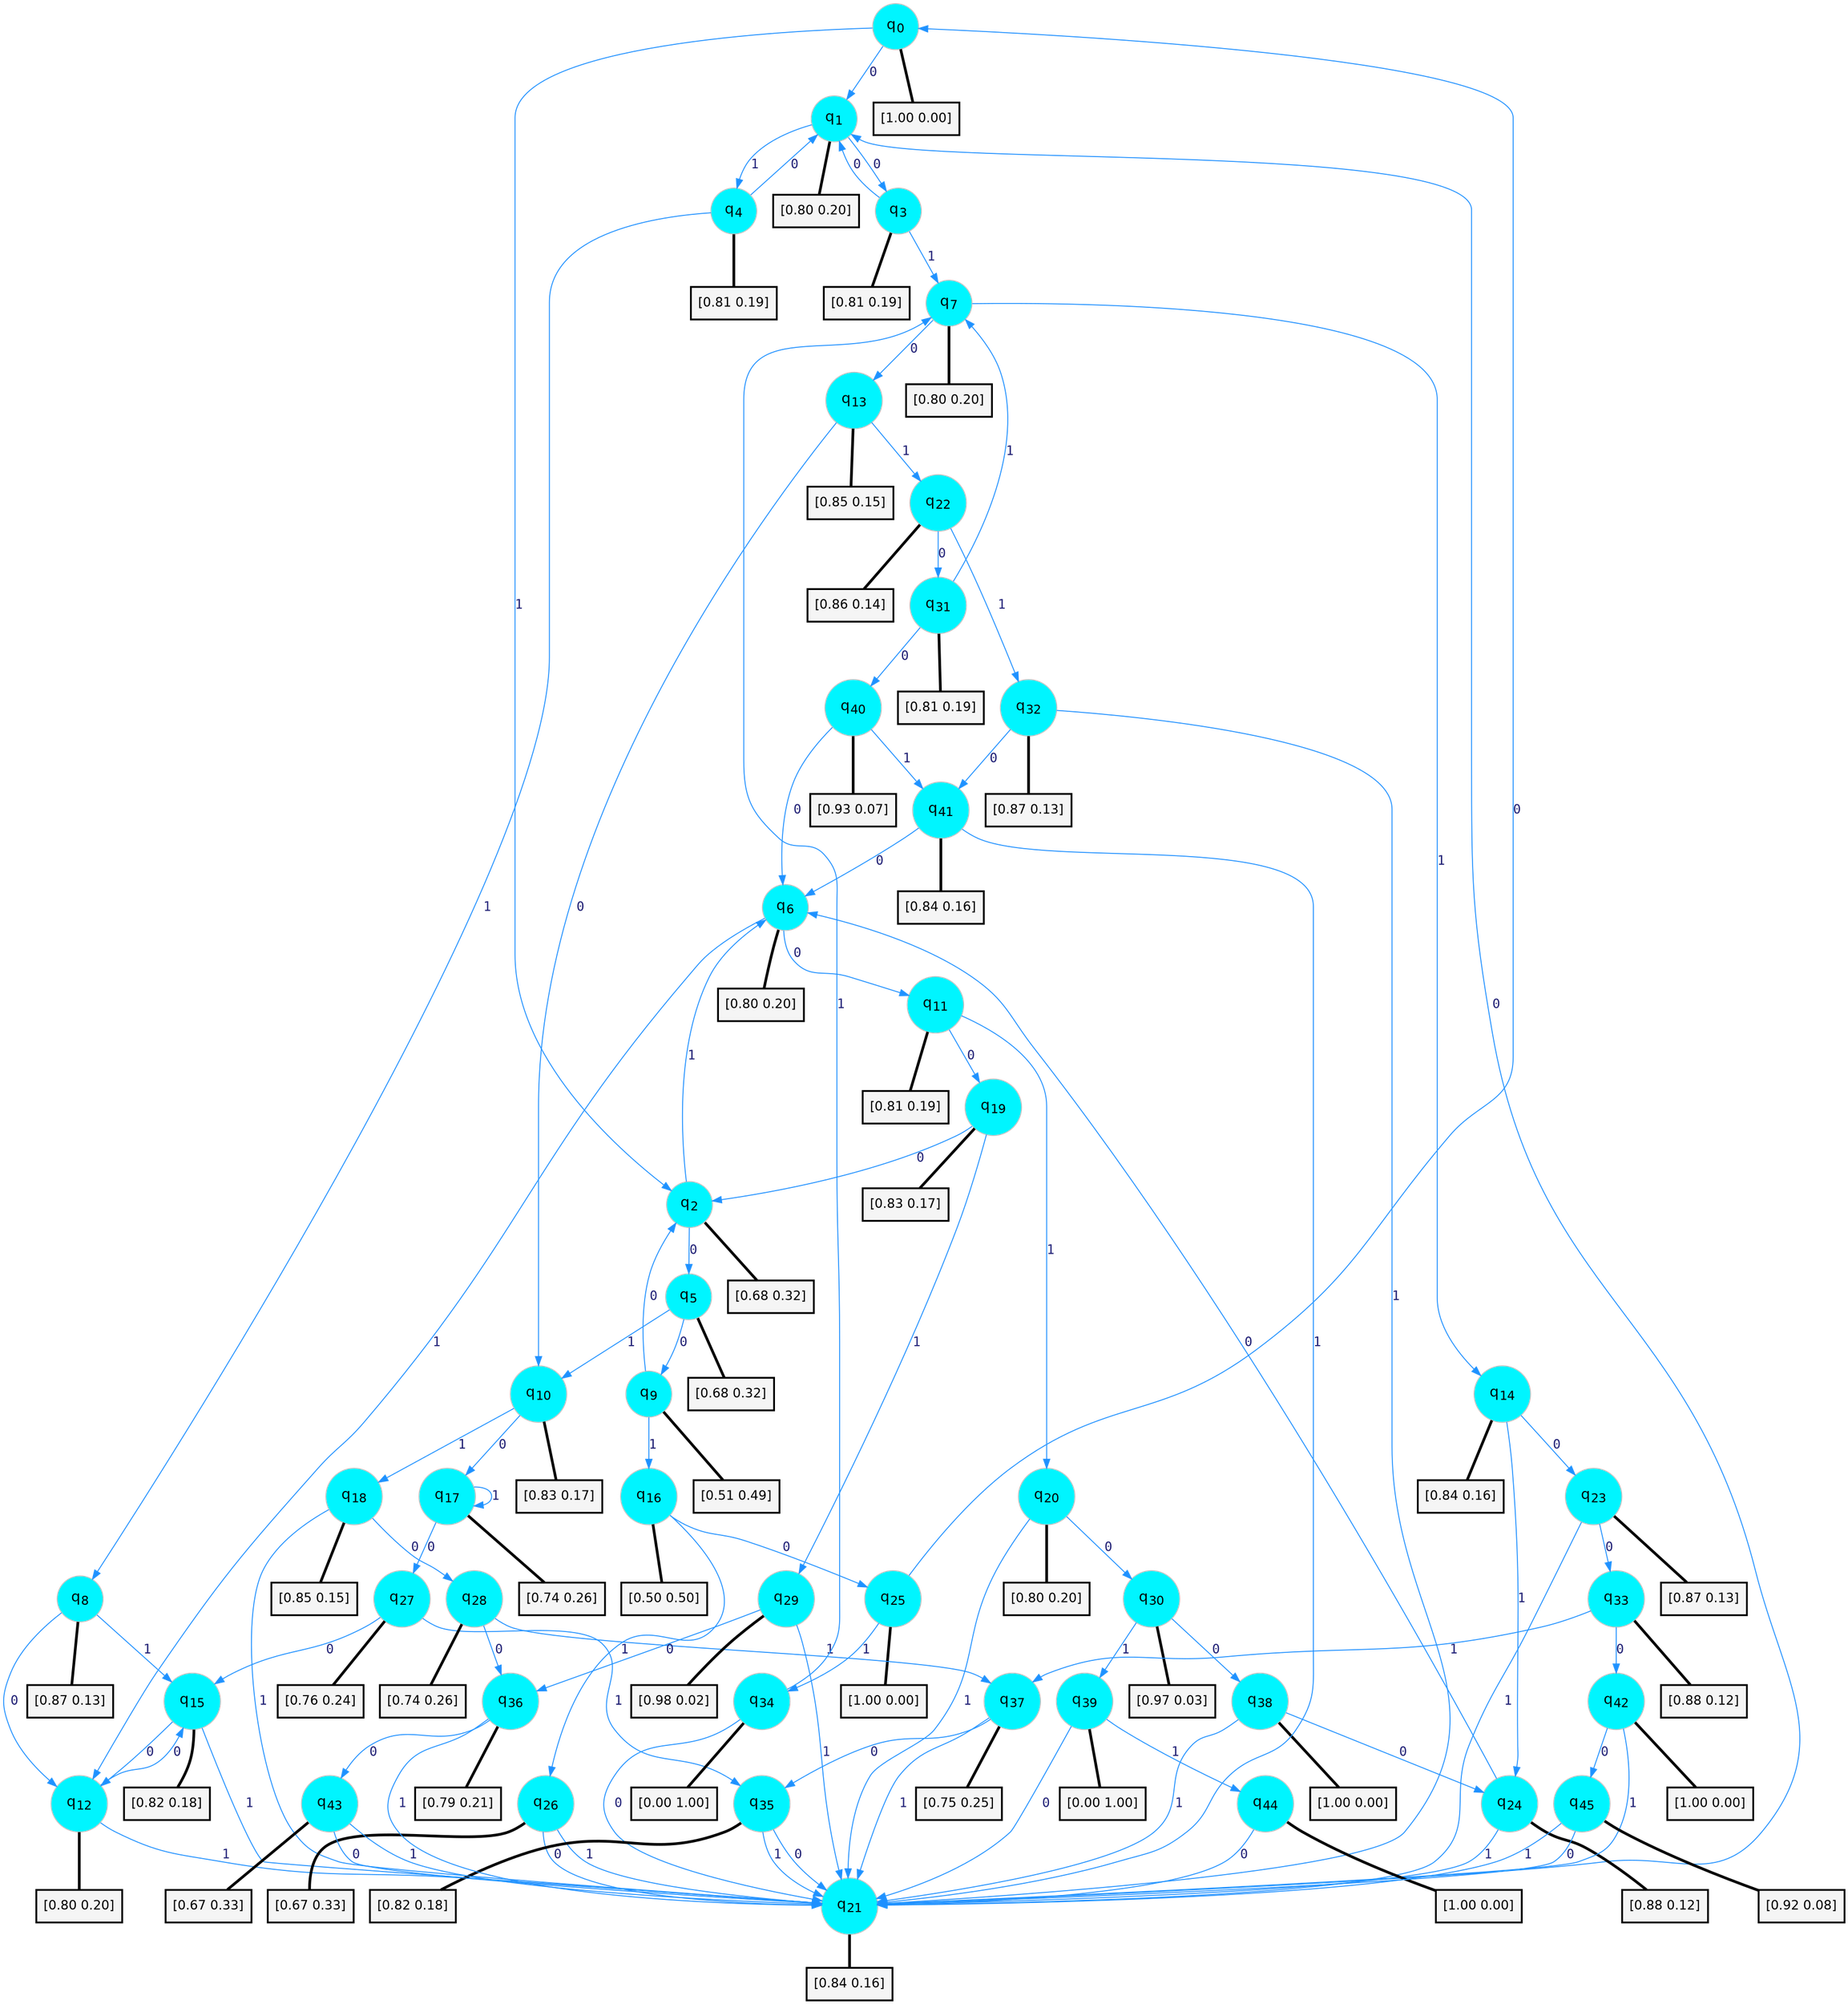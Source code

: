 digraph G {
graph [
bgcolor=transparent, dpi=300, rankdir=TD, size="40,25"];
node [
color=gray, fillcolor=turquoise1, fontcolor=black, fontname=Helvetica, fontsize=16, fontweight=bold, shape=circle, style=filled];
edge [
arrowsize=1, color=dodgerblue1, fontcolor=midnightblue, fontname=courier, fontweight=bold, penwidth=1, style=solid, weight=20];
0[label=<q<SUB>0</SUB>>];
1[label=<q<SUB>1</SUB>>];
2[label=<q<SUB>2</SUB>>];
3[label=<q<SUB>3</SUB>>];
4[label=<q<SUB>4</SUB>>];
5[label=<q<SUB>5</SUB>>];
6[label=<q<SUB>6</SUB>>];
7[label=<q<SUB>7</SUB>>];
8[label=<q<SUB>8</SUB>>];
9[label=<q<SUB>9</SUB>>];
10[label=<q<SUB>10</SUB>>];
11[label=<q<SUB>11</SUB>>];
12[label=<q<SUB>12</SUB>>];
13[label=<q<SUB>13</SUB>>];
14[label=<q<SUB>14</SUB>>];
15[label=<q<SUB>15</SUB>>];
16[label=<q<SUB>16</SUB>>];
17[label=<q<SUB>17</SUB>>];
18[label=<q<SUB>18</SUB>>];
19[label=<q<SUB>19</SUB>>];
20[label=<q<SUB>20</SUB>>];
21[label=<q<SUB>21</SUB>>];
22[label=<q<SUB>22</SUB>>];
23[label=<q<SUB>23</SUB>>];
24[label=<q<SUB>24</SUB>>];
25[label=<q<SUB>25</SUB>>];
26[label=<q<SUB>26</SUB>>];
27[label=<q<SUB>27</SUB>>];
28[label=<q<SUB>28</SUB>>];
29[label=<q<SUB>29</SUB>>];
30[label=<q<SUB>30</SUB>>];
31[label=<q<SUB>31</SUB>>];
32[label=<q<SUB>32</SUB>>];
33[label=<q<SUB>33</SUB>>];
34[label=<q<SUB>34</SUB>>];
35[label=<q<SUB>35</SUB>>];
36[label=<q<SUB>36</SUB>>];
37[label=<q<SUB>37</SUB>>];
38[label=<q<SUB>38</SUB>>];
39[label=<q<SUB>39</SUB>>];
40[label=<q<SUB>40</SUB>>];
41[label=<q<SUB>41</SUB>>];
42[label=<q<SUB>42</SUB>>];
43[label=<q<SUB>43</SUB>>];
44[label=<q<SUB>44</SUB>>];
45[label=<q<SUB>45</SUB>>];
46[label="[1.00 0.00]", shape=box,fontcolor=black, fontname=Helvetica, fontsize=14, penwidth=2, fillcolor=whitesmoke,color=black];
47[label="[0.80 0.20]", shape=box,fontcolor=black, fontname=Helvetica, fontsize=14, penwidth=2, fillcolor=whitesmoke,color=black];
48[label="[0.68 0.32]", shape=box,fontcolor=black, fontname=Helvetica, fontsize=14, penwidth=2, fillcolor=whitesmoke,color=black];
49[label="[0.81 0.19]", shape=box,fontcolor=black, fontname=Helvetica, fontsize=14, penwidth=2, fillcolor=whitesmoke,color=black];
50[label="[0.81 0.19]", shape=box,fontcolor=black, fontname=Helvetica, fontsize=14, penwidth=2, fillcolor=whitesmoke,color=black];
51[label="[0.68 0.32]", shape=box,fontcolor=black, fontname=Helvetica, fontsize=14, penwidth=2, fillcolor=whitesmoke,color=black];
52[label="[0.80 0.20]", shape=box,fontcolor=black, fontname=Helvetica, fontsize=14, penwidth=2, fillcolor=whitesmoke,color=black];
53[label="[0.80 0.20]", shape=box,fontcolor=black, fontname=Helvetica, fontsize=14, penwidth=2, fillcolor=whitesmoke,color=black];
54[label="[0.87 0.13]", shape=box,fontcolor=black, fontname=Helvetica, fontsize=14, penwidth=2, fillcolor=whitesmoke,color=black];
55[label="[0.51 0.49]", shape=box,fontcolor=black, fontname=Helvetica, fontsize=14, penwidth=2, fillcolor=whitesmoke,color=black];
56[label="[0.83 0.17]", shape=box,fontcolor=black, fontname=Helvetica, fontsize=14, penwidth=2, fillcolor=whitesmoke,color=black];
57[label="[0.81 0.19]", shape=box,fontcolor=black, fontname=Helvetica, fontsize=14, penwidth=2, fillcolor=whitesmoke,color=black];
58[label="[0.80 0.20]", shape=box,fontcolor=black, fontname=Helvetica, fontsize=14, penwidth=2, fillcolor=whitesmoke,color=black];
59[label="[0.85 0.15]", shape=box,fontcolor=black, fontname=Helvetica, fontsize=14, penwidth=2, fillcolor=whitesmoke,color=black];
60[label="[0.84 0.16]", shape=box,fontcolor=black, fontname=Helvetica, fontsize=14, penwidth=2, fillcolor=whitesmoke,color=black];
61[label="[0.82 0.18]", shape=box,fontcolor=black, fontname=Helvetica, fontsize=14, penwidth=2, fillcolor=whitesmoke,color=black];
62[label="[0.50 0.50]", shape=box,fontcolor=black, fontname=Helvetica, fontsize=14, penwidth=2, fillcolor=whitesmoke,color=black];
63[label="[0.74 0.26]", shape=box,fontcolor=black, fontname=Helvetica, fontsize=14, penwidth=2, fillcolor=whitesmoke,color=black];
64[label="[0.85 0.15]", shape=box,fontcolor=black, fontname=Helvetica, fontsize=14, penwidth=2, fillcolor=whitesmoke,color=black];
65[label="[0.83 0.17]", shape=box,fontcolor=black, fontname=Helvetica, fontsize=14, penwidth=2, fillcolor=whitesmoke,color=black];
66[label="[0.80 0.20]", shape=box,fontcolor=black, fontname=Helvetica, fontsize=14, penwidth=2, fillcolor=whitesmoke,color=black];
67[label="[0.84 0.16]", shape=box,fontcolor=black, fontname=Helvetica, fontsize=14, penwidth=2, fillcolor=whitesmoke,color=black];
68[label="[0.86 0.14]", shape=box,fontcolor=black, fontname=Helvetica, fontsize=14, penwidth=2, fillcolor=whitesmoke,color=black];
69[label="[0.87 0.13]", shape=box,fontcolor=black, fontname=Helvetica, fontsize=14, penwidth=2, fillcolor=whitesmoke,color=black];
70[label="[0.88 0.12]", shape=box,fontcolor=black, fontname=Helvetica, fontsize=14, penwidth=2, fillcolor=whitesmoke,color=black];
71[label="[1.00 0.00]", shape=box,fontcolor=black, fontname=Helvetica, fontsize=14, penwidth=2, fillcolor=whitesmoke,color=black];
72[label="[0.67 0.33]", shape=box,fontcolor=black, fontname=Helvetica, fontsize=14, penwidth=2, fillcolor=whitesmoke,color=black];
73[label="[0.76 0.24]", shape=box,fontcolor=black, fontname=Helvetica, fontsize=14, penwidth=2, fillcolor=whitesmoke,color=black];
74[label="[0.74 0.26]", shape=box,fontcolor=black, fontname=Helvetica, fontsize=14, penwidth=2, fillcolor=whitesmoke,color=black];
75[label="[0.98 0.02]", shape=box,fontcolor=black, fontname=Helvetica, fontsize=14, penwidth=2, fillcolor=whitesmoke,color=black];
76[label="[0.97 0.03]", shape=box,fontcolor=black, fontname=Helvetica, fontsize=14, penwidth=2, fillcolor=whitesmoke,color=black];
77[label="[0.81 0.19]", shape=box,fontcolor=black, fontname=Helvetica, fontsize=14, penwidth=2, fillcolor=whitesmoke,color=black];
78[label="[0.87 0.13]", shape=box,fontcolor=black, fontname=Helvetica, fontsize=14, penwidth=2, fillcolor=whitesmoke,color=black];
79[label="[0.88 0.12]", shape=box,fontcolor=black, fontname=Helvetica, fontsize=14, penwidth=2, fillcolor=whitesmoke,color=black];
80[label="[0.00 1.00]", shape=box,fontcolor=black, fontname=Helvetica, fontsize=14, penwidth=2, fillcolor=whitesmoke,color=black];
81[label="[0.82 0.18]", shape=box,fontcolor=black, fontname=Helvetica, fontsize=14, penwidth=2, fillcolor=whitesmoke,color=black];
82[label="[0.79 0.21]", shape=box,fontcolor=black, fontname=Helvetica, fontsize=14, penwidth=2, fillcolor=whitesmoke,color=black];
83[label="[0.75 0.25]", shape=box,fontcolor=black, fontname=Helvetica, fontsize=14, penwidth=2, fillcolor=whitesmoke,color=black];
84[label="[1.00 0.00]", shape=box,fontcolor=black, fontname=Helvetica, fontsize=14, penwidth=2, fillcolor=whitesmoke,color=black];
85[label="[0.00 1.00]", shape=box,fontcolor=black, fontname=Helvetica, fontsize=14, penwidth=2, fillcolor=whitesmoke,color=black];
86[label="[0.93 0.07]", shape=box,fontcolor=black, fontname=Helvetica, fontsize=14, penwidth=2, fillcolor=whitesmoke,color=black];
87[label="[0.84 0.16]", shape=box,fontcolor=black, fontname=Helvetica, fontsize=14, penwidth=2, fillcolor=whitesmoke,color=black];
88[label="[1.00 0.00]", shape=box,fontcolor=black, fontname=Helvetica, fontsize=14, penwidth=2, fillcolor=whitesmoke,color=black];
89[label="[0.67 0.33]", shape=box,fontcolor=black, fontname=Helvetica, fontsize=14, penwidth=2, fillcolor=whitesmoke,color=black];
90[label="[1.00 0.00]", shape=box,fontcolor=black, fontname=Helvetica, fontsize=14, penwidth=2, fillcolor=whitesmoke,color=black];
91[label="[0.92 0.08]", shape=box,fontcolor=black, fontname=Helvetica, fontsize=14, penwidth=2, fillcolor=whitesmoke,color=black];
0->1 [label=0];
0->2 [label=1];
0->46 [arrowhead=none, penwidth=3,color=black];
1->3 [label=0];
1->4 [label=1];
1->47 [arrowhead=none, penwidth=3,color=black];
2->5 [label=0];
2->6 [label=1];
2->48 [arrowhead=none, penwidth=3,color=black];
3->1 [label=0];
3->7 [label=1];
3->49 [arrowhead=none, penwidth=3,color=black];
4->1 [label=0];
4->8 [label=1];
4->50 [arrowhead=none, penwidth=3,color=black];
5->9 [label=0];
5->10 [label=1];
5->51 [arrowhead=none, penwidth=3,color=black];
6->11 [label=0];
6->12 [label=1];
6->52 [arrowhead=none, penwidth=3,color=black];
7->13 [label=0];
7->14 [label=1];
7->53 [arrowhead=none, penwidth=3,color=black];
8->12 [label=0];
8->15 [label=1];
8->54 [arrowhead=none, penwidth=3,color=black];
9->2 [label=0];
9->16 [label=1];
9->55 [arrowhead=none, penwidth=3,color=black];
10->17 [label=0];
10->18 [label=1];
10->56 [arrowhead=none, penwidth=3,color=black];
11->19 [label=0];
11->20 [label=1];
11->57 [arrowhead=none, penwidth=3,color=black];
12->15 [label=0];
12->21 [label=1];
12->58 [arrowhead=none, penwidth=3,color=black];
13->10 [label=0];
13->22 [label=1];
13->59 [arrowhead=none, penwidth=3,color=black];
14->23 [label=0];
14->24 [label=1];
14->60 [arrowhead=none, penwidth=3,color=black];
15->12 [label=0];
15->21 [label=1];
15->61 [arrowhead=none, penwidth=3,color=black];
16->25 [label=0];
16->26 [label=1];
16->62 [arrowhead=none, penwidth=3,color=black];
17->27 [label=0];
17->17 [label=1];
17->63 [arrowhead=none, penwidth=3,color=black];
18->28 [label=0];
18->21 [label=1];
18->64 [arrowhead=none, penwidth=3,color=black];
19->2 [label=0];
19->29 [label=1];
19->65 [arrowhead=none, penwidth=3,color=black];
20->30 [label=0];
20->21 [label=1];
20->66 [arrowhead=none, penwidth=3,color=black];
21->1 [label=0];
21->67 [arrowhead=none, penwidth=3,color=black];
22->31 [label=0];
22->32 [label=1];
22->68 [arrowhead=none, penwidth=3,color=black];
23->33 [label=0];
23->21 [label=1];
23->69 [arrowhead=none, penwidth=3,color=black];
24->6 [label=0];
24->21 [label=1];
24->70 [arrowhead=none, penwidth=3,color=black];
25->0 [label=0];
25->34 [label=1];
25->71 [arrowhead=none, penwidth=3,color=black];
26->21 [label=0];
26->21 [label=1];
26->72 [arrowhead=none, penwidth=3,color=black];
27->15 [label=0];
27->35 [label=1];
27->73 [arrowhead=none, penwidth=3,color=black];
28->36 [label=0];
28->37 [label=1];
28->74 [arrowhead=none, penwidth=3,color=black];
29->36 [label=0];
29->21 [label=1];
29->75 [arrowhead=none, penwidth=3,color=black];
30->38 [label=0];
30->39 [label=1];
30->76 [arrowhead=none, penwidth=3,color=black];
31->40 [label=0];
31->7 [label=1];
31->77 [arrowhead=none, penwidth=3,color=black];
32->41 [label=0];
32->21 [label=1];
32->78 [arrowhead=none, penwidth=3,color=black];
33->42 [label=0];
33->37 [label=1];
33->79 [arrowhead=none, penwidth=3,color=black];
34->21 [label=0];
34->7 [label=1];
34->80 [arrowhead=none, penwidth=3,color=black];
35->21 [label=0];
35->21 [label=1];
35->81 [arrowhead=none, penwidth=3,color=black];
36->43 [label=0];
36->21 [label=1];
36->82 [arrowhead=none, penwidth=3,color=black];
37->35 [label=0];
37->21 [label=1];
37->83 [arrowhead=none, penwidth=3,color=black];
38->24 [label=0];
38->21 [label=1];
38->84 [arrowhead=none, penwidth=3,color=black];
39->21 [label=0];
39->44 [label=1];
39->85 [arrowhead=none, penwidth=3,color=black];
40->6 [label=0];
40->41 [label=1];
40->86 [arrowhead=none, penwidth=3,color=black];
41->6 [label=0];
41->21 [label=1];
41->87 [arrowhead=none, penwidth=3,color=black];
42->45 [label=0];
42->21 [label=1];
42->88 [arrowhead=none, penwidth=3,color=black];
43->21 [label=0];
43->21 [label=1];
43->89 [arrowhead=none, penwidth=3,color=black];
44->21 [label=0];
44->90 [arrowhead=none, penwidth=3,color=black];
45->21 [label=0];
45->21 [label=1];
45->91 [arrowhead=none, penwidth=3,color=black];
}

